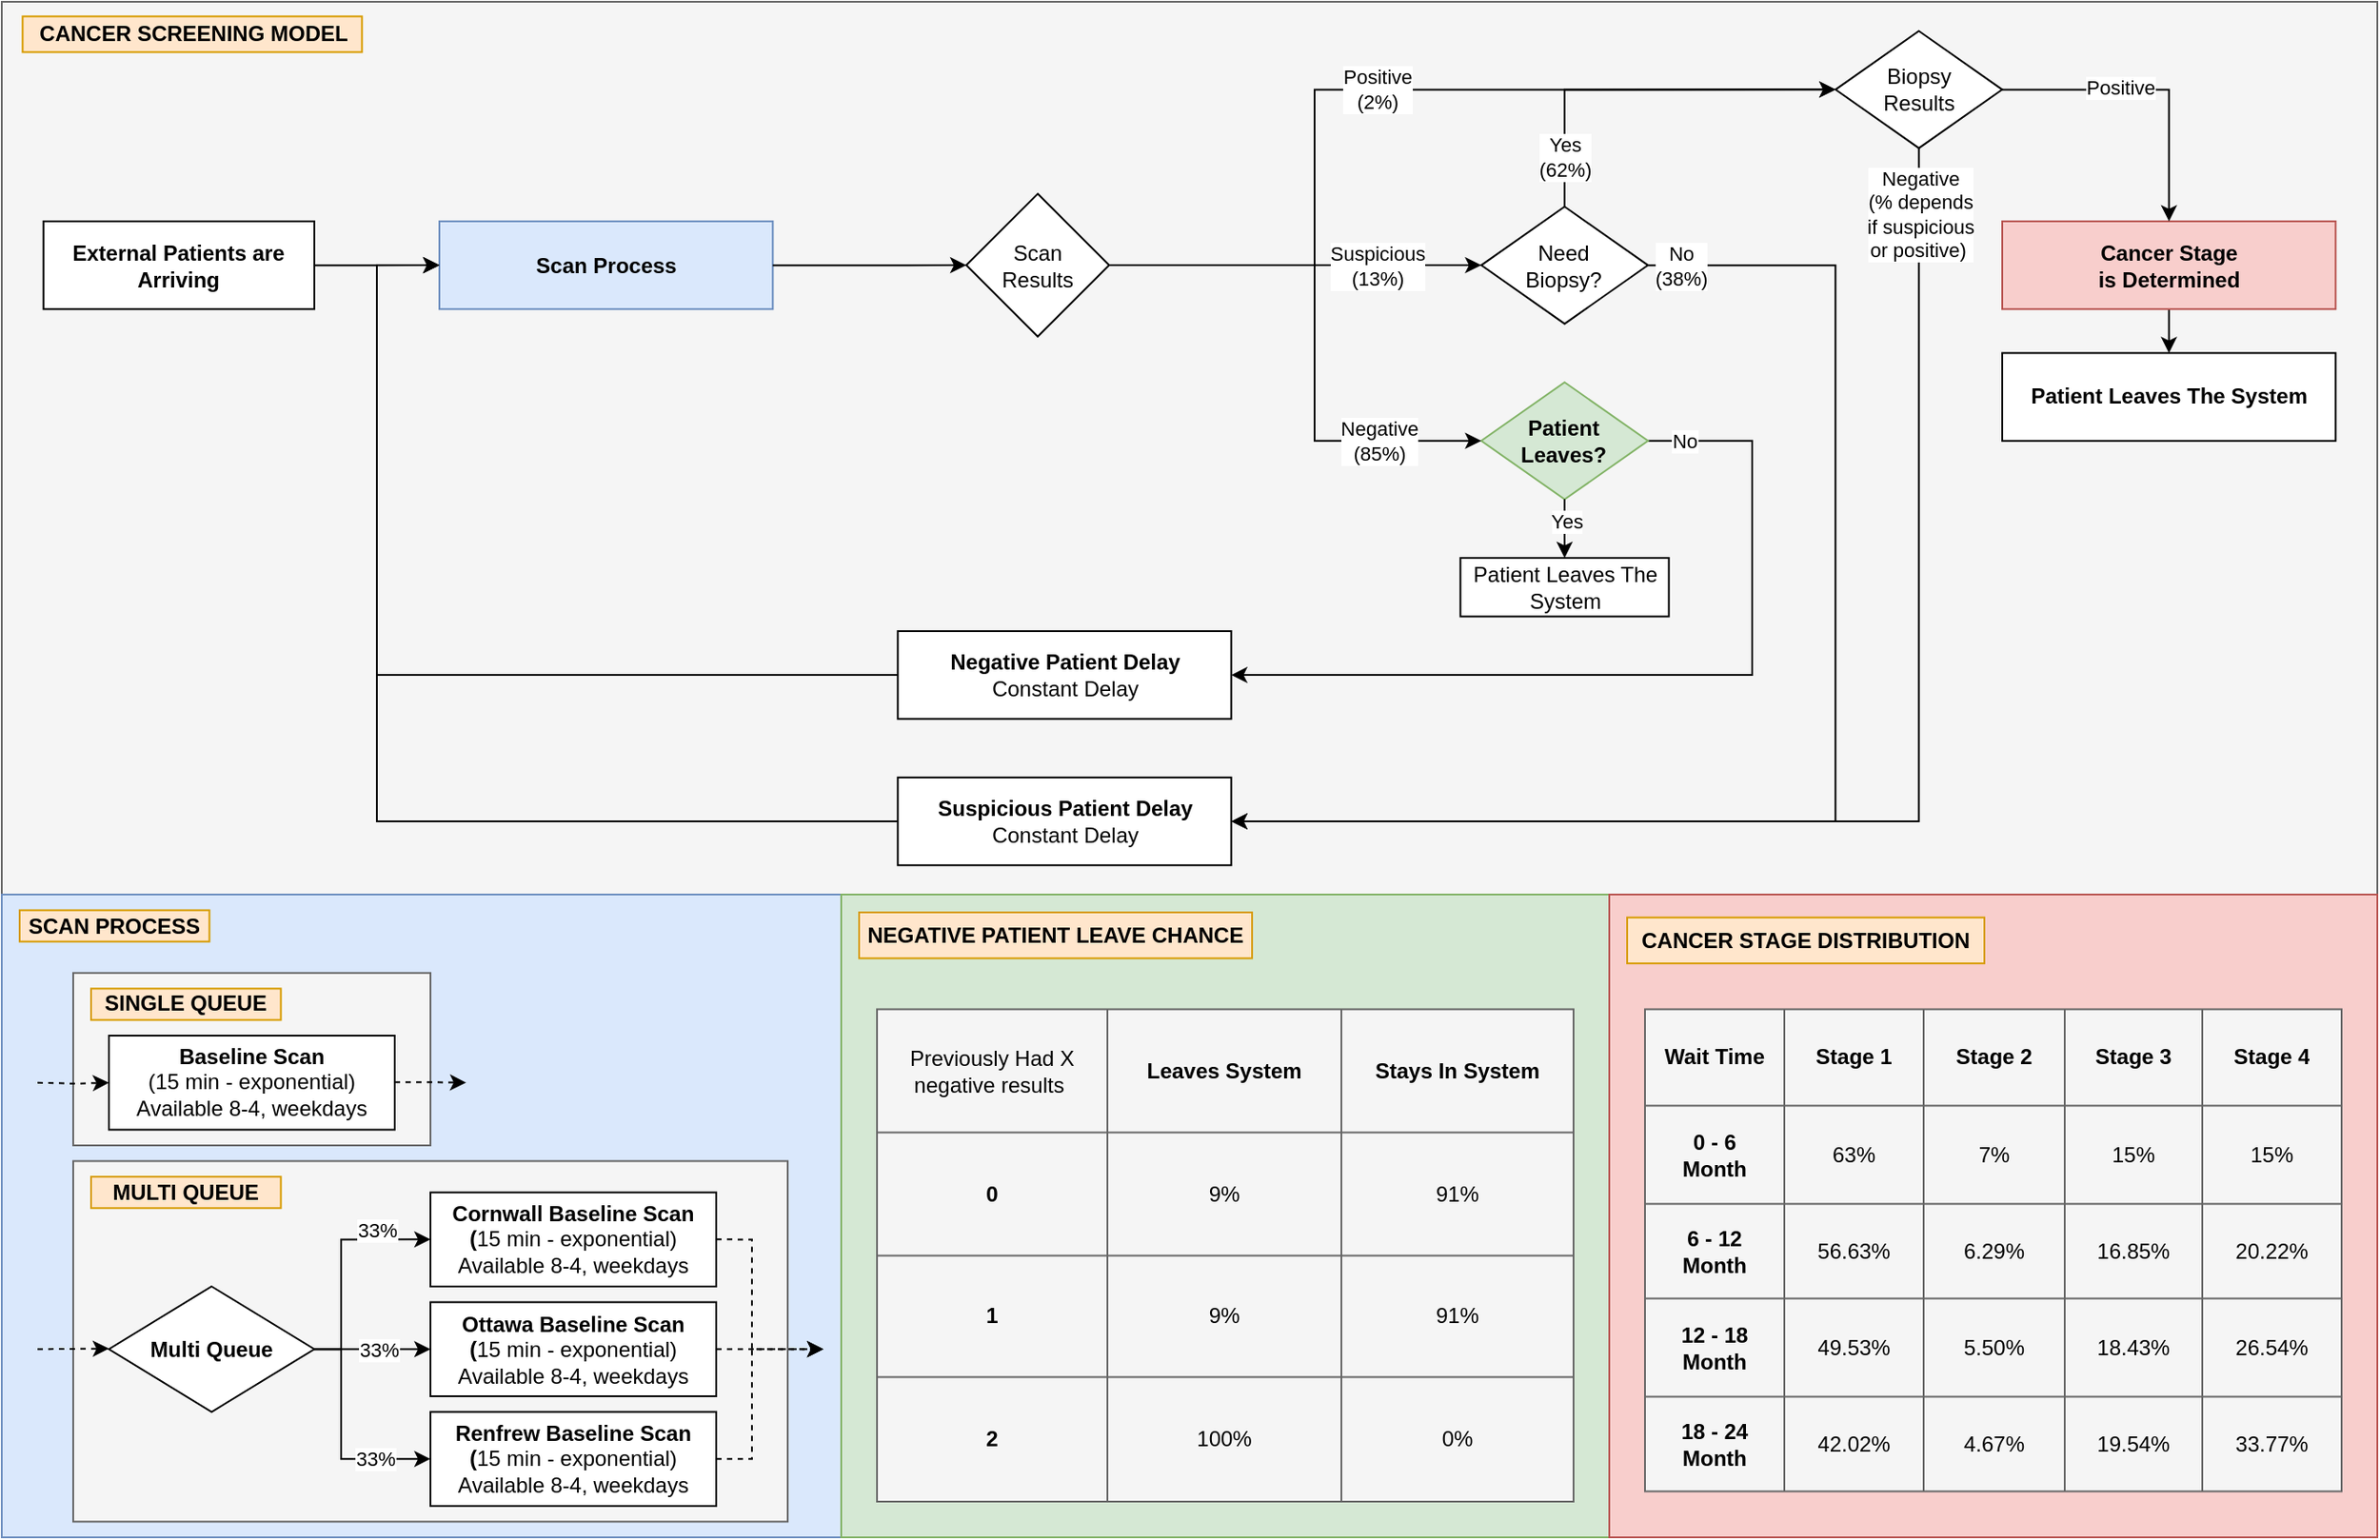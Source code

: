 <mxfile version="13.7.9" type="device"><diagram id="yL1Q_caE6NuE3TW4uoCL" name="Model Diagram"><mxGraphModel dx="2031" dy="1174" grid="1" gridSize="10" guides="1" tooltips="1" connect="1" arrows="1" fold="0" page="1" pageScale="1" pageWidth="827" pageHeight="1169" math="0" shadow="0"><root><mxCell id="bR3YDTQ_110zOMwnnhuL-0"/><mxCell id="bR3YDTQ_110zOMwnnhuL-1" value="Main Diagram" parent="bR3YDTQ_110zOMwnnhuL-0"/><mxCell id="Rii4U_53Q4y-ogLxGBRT-4" value="" style="group;fontStyle=0" vertex="1" connectable="0" parent="bR3YDTQ_110zOMwnnhuL-1"><mxGeometry width="1330" height="500" as="geometry"/></mxCell><mxCell id="usarLkO9cNO11pXRRiru-69" value="" style="rounded=0;whiteSpace=wrap;html=1;fillColor=#f5f5f5;strokeColor=#666666;fontColor=#333333;" parent="Rii4U_53Q4y-ogLxGBRT-4" vertex="1"><mxGeometry width="1330" height="500" as="geometry"/></mxCell><mxCell id="T541lZrVygMawvbCZZ3T-1" value="CANCER SCREENING MODEL" style="text;html=1;align=center;verticalAlign=middle;resizable=0;points=[];autosize=1;fontStyle=1;fillColor=#ffe6cc;strokeColor=#d79b00;" parent="Rii4U_53Q4y-ogLxGBRT-4" vertex="1"><mxGeometry x="11.667" y="8.197" width="190" height="20" as="geometry"/></mxCell><mxCell id="T541lZrVygMawvbCZZ3T-17" value="&lt;b&gt;Suspicious Patient Delay&lt;br&gt;&lt;/b&gt;Constant Delay" style="rounded=0;whiteSpace=wrap;html=1;" parent="Rii4U_53Q4y-ogLxGBRT-4" vertex="1"><mxGeometry x="501.667" y="434.426" width="186.667" height="49.18" as="geometry"/></mxCell><mxCell id="T541lZrVygMawvbCZZ3T-19" value="&lt;b&gt;Negative Patient Delay&lt;/b&gt;&lt;br&gt;Constant Delay" style="rounded=0;whiteSpace=wrap;html=1;" parent="Rii4U_53Q4y-ogLxGBRT-4" vertex="1"><mxGeometry x="501.667" y="352.459" width="186.667" height="49.18" as="geometry"/></mxCell><mxCell id="T541lZrVygMawvbCZZ3T-21" value="&lt;b&gt;External Patients are Arriving&lt;/b&gt;" style="rounded=0;whiteSpace=wrap;html=1;" parent="Rii4U_53Q4y-ogLxGBRT-4" vertex="1"><mxGeometry x="23.333" y="122.951" width="151.667" height="49.18" as="geometry"/></mxCell><mxCell id="v18x386kjnlDxlO4Nvp0-1" value="Scan Process" style="rounded=0;whiteSpace=wrap;html=1;fillColor=#dae8fc;strokeColor=#6c8ebf;fontStyle=1" parent="Rii4U_53Q4y-ogLxGBRT-4" vertex="1"><mxGeometry x="245.0" y="122.951" width="186.667" height="49.18" as="geometry"/></mxCell><mxCell id="T541lZrVygMawvbCZZ3T-20" style="edgeStyle=orthogonalEdgeStyle;rounded=0;orthogonalLoop=1;jettySize=auto;html=1;entryX=0;entryY=0.5;entryDx=0;entryDy=0;" parent="Rii4U_53Q4y-ogLxGBRT-4" source="T541lZrVygMawvbCZZ3T-21" target="v18x386kjnlDxlO4Nvp0-1" edge="1"><mxGeometry as="geometry"><mxPoint x="355.833" y="155.738" as="targetPoint"/></mxGeometry></mxCell><mxCell id="usarLkO9cNO11pXRRiru-49" value="" style="edgeStyle=orthogonalEdgeStyle;rounded=0;orthogonalLoop=1;jettySize=auto;html=1;entryX=1;entryY=0.5;entryDx=0;entryDy=0;" parent="Rii4U_53Q4y-ogLxGBRT-4" source="W647R3VMn2kVFAnrQs3t-24" target="T541lZrVygMawvbCZZ3T-19" edge="1"><mxGeometry as="geometry"><mxPoint x="991.667" y="245.902" as="targetPoint"/><Array as="points"><mxPoint x="980.0" y="245.902"/><mxPoint x="980.0" y="377.049"/></Array></mxGeometry></mxCell><mxCell id="usarLkO9cNO11pXRRiru-50" value="No" style="edgeLabel;html=1;align=center;verticalAlign=middle;resizable=0;points=[];" parent="usarLkO9cNO11pXRRiru-49" vertex="1" connectable="0"><mxGeometry x="-0.96" relative="1" as="geometry"><mxPoint x="10.29" as="offset"/></mxGeometry></mxCell><mxCell id="W647R3VMn2kVFAnrQs3t-24" value="Patient Leaves?" style="rhombus;whiteSpace=wrap;html=1;rounded=0;fontStyle=1;fillColor=#d5e8d4;strokeColor=#82b366;" parent="Rii4U_53Q4y-ogLxGBRT-4" vertex="1"><mxGeometry x="828.333" y="213.115" width="93.333" height="65.574" as="geometry"/></mxCell><mxCell id="W647R3VMn2kVFAnrQs3t-26" value="&lt;span style=&quot;font-weight: normal&quot;&gt;Need &lt;br&gt;Biopsy?&lt;/span&gt;" style="rhombus;whiteSpace=wrap;html=1;rounded=0;fontStyle=1;" parent="Rii4U_53Q4y-ogLxGBRT-4" vertex="1"><mxGeometry x="828.333" y="114.754" width="93.333" height="65.574" as="geometry"/></mxCell><mxCell id="usarLkO9cNO11pXRRiru-36" value="Patient Leaves The System" style="whiteSpace=wrap;html=1;rounded=0;fontStyle=1;" parent="Rii4U_53Q4y-ogLxGBRT-4" vertex="1"><mxGeometry x="1120" y="196.721" width="186.667" height="49.18" as="geometry"/></mxCell><mxCell id="usarLkO9cNO11pXRRiru-68" style="edgeStyle=orthogonalEdgeStyle;rounded=0;orthogonalLoop=1;jettySize=auto;html=1;" parent="Rii4U_53Q4y-ogLxGBRT-4" source="usarLkO9cNO11pXRRiru-37" target="usarLkO9cNO11pXRRiru-36" edge="1"><mxGeometry as="geometry"/></mxCell><mxCell id="usarLkO9cNO11pXRRiru-37" value="Cancer Stage&lt;br&gt;is Determined" style="whiteSpace=wrap;html=1;rounded=0;fontStyle=1;fillColor=#f8cecc;strokeColor=#b85450;" parent="Rii4U_53Q4y-ogLxGBRT-4" vertex="1"><mxGeometry x="1120" y="122.951" width="186.667" height="49.18" as="geometry"/></mxCell><mxCell id="usarLkO9cNO11pXRRiru-41" value="Patient Leaves The System" style="whiteSpace=wrap;html=1;rounded=0;fontStyle=0;" parent="Rii4U_53Q4y-ogLxGBRT-4" vertex="1"><mxGeometry x="816.667" y="311.475" width="116.667" height="32.787" as="geometry"/></mxCell><mxCell id="usarLkO9cNO11pXRRiru-43" style="edgeStyle=orthogonalEdgeStyle;rounded=0;orthogonalLoop=1;jettySize=auto;html=1;entryX=0;entryY=0.5;entryDx=0;entryDy=0;exitX=1;exitY=0.5;exitDx=0;exitDy=0;" parent="Rii4U_53Q4y-ogLxGBRT-4" source="Rii4U_53Q4y-ogLxGBRT-0" target="W647R3VMn2kVFAnrQs3t-24" edge="1"><mxGeometry as="geometry"><mxPoint x="781.667" y="213.115" as="targetPoint"/><Array as="points"><mxPoint x="735" y="147"/><mxPoint x="735" y="246"/></Array><mxPoint x="688.333" y="147.541" as="sourcePoint"/></mxGeometry></mxCell><mxCell id="usarLkO9cNO11pXRRiru-51" value="Negative&lt;br&gt;(85%)" style="edgeLabel;html=1;align=center;verticalAlign=middle;resizable=0;points=[];" parent="usarLkO9cNO11pXRRiru-43" vertex="1" connectable="0"><mxGeometry x="0.476" y="1" relative="1" as="geometry"><mxPoint x="22.59" y="0.97" as="offset"/></mxGeometry></mxCell><mxCell id="usarLkO9cNO11pXRRiru-44" style="edgeStyle=orthogonalEdgeStyle;rounded=0;orthogonalLoop=1;jettySize=auto;html=1;entryX=0;entryY=0.5;entryDx=0;entryDy=0;exitX=1;exitY=0.5;exitDx=0;exitDy=0;" parent="Rii4U_53Q4y-ogLxGBRT-4" source="Rii4U_53Q4y-ogLxGBRT-0" target="W647R3VMn2kVFAnrQs3t-26" edge="1"><mxGeometry as="geometry"><mxPoint x="781.667" y="147.541" as="targetPoint"/><mxPoint x="688.333" y="147.588" as="sourcePoint"/></mxGeometry></mxCell><mxCell id="usarLkO9cNO11pXRRiru-52" value="Suspicious&lt;br&gt;(13%)" style="edgeLabel;html=1;align=center;verticalAlign=middle;resizable=0;points=[];" parent="usarLkO9cNO11pXRRiru-44" vertex="1" connectable="0"><mxGeometry x="-0.181" y="1" relative="1" as="geometry"><mxPoint x="64.11" y="1" as="offset"/></mxGeometry></mxCell><mxCell id="usarLkO9cNO11pXRRiru-46" style="edgeStyle=orthogonalEdgeStyle;rounded=0;orthogonalLoop=1;jettySize=auto;html=1;entryX=0.5;entryY=0;entryDx=0;entryDy=0;" parent="Rii4U_53Q4y-ogLxGBRT-4" source="W647R3VMn2kVFAnrQs3t-24" target="usarLkO9cNO11pXRRiru-41" edge="1"><mxGeometry as="geometry"/></mxCell><mxCell id="usarLkO9cNO11pXRRiru-47" value="Yes" style="edgeLabel;html=1;align=center;verticalAlign=middle;resizable=0;points=[];" parent="usarLkO9cNO11pXRRiru-46" vertex="1" connectable="0"><mxGeometry x="-0.27" y="1" relative="1" as="geometry"><mxPoint as="offset"/></mxGeometry></mxCell><mxCell id="usarLkO9cNO11pXRRiru-53" style="edgeStyle=orthogonalEdgeStyle;rounded=0;orthogonalLoop=1;jettySize=auto;html=1;entryX=1;entryY=0.5;entryDx=0;entryDy=0;" parent="Rii4U_53Q4y-ogLxGBRT-4" source="W647R3VMn2kVFAnrQs3t-26" target="T541lZrVygMawvbCZZ3T-17" edge="1"><mxGeometry as="geometry"><mxPoint x="1026.667" y="442.623" as="targetPoint"/><Array as="points"><mxPoint x="1026.667" y="147.541"/><mxPoint x="1026.667" y="459.016"/></Array></mxGeometry></mxCell><mxCell id="usarLkO9cNO11pXRRiru-59" value="No&lt;br&gt;(38%)" style="edgeLabel;html=1;align=center;verticalAlign=middle;resizable=0;points=[];" parent="usarLkO9cNO11pXRRiru-53" vertex="1" connectable="0"><mxGeometry x="-0.872" relative="1" as="geometry"><mxPoint x="-30.83" as="offset"/></mxGeometry></mxCell><mxCell id="usarLkO9cNO11pXRRiru-54" style="edgeStyle=orthogonalEdgeStyle;rounded=0;orthogonalLoop=1;jettySize=auto;html=1;entryX=0;entryY=0.5;entryDx=0;entryDy=0;" parent="Rii4U_53Q4y-ogLxGBRT-4" source="W647R3VMn2kVFAnrQs3t-26" target="usarLkO9cNO11pXRRiru-57" edge="1"><mxGeometry as="geometry"><mxPoint x="956.667" y="81.967" as="targetPoint"/><Array as="points"><mxPoint x="875" y="49.18"/></Array></mxGeometry></mxCell><mxCell id="usarLkO9cNO11pXRRiru-61" value="Yes&lt;br&gt;(62%)" style="edgeLabel;html=1;align=center;verticalAlign=middle;resizable=0;points=[];" parent="usarLkO9cNO11pXRRiru-54" vertex="1" connectable="0"><mxGeometry x="-0.737" relative="1" as="geometry"><mxPoint as="offset"/></mxGeometry></mxCell><mxCell id="usarLkO9cNO11pXRRiru-62" style="edgeStyle=orthogonalEdgeStyle;rounded=0;orthogonalLoop=1;jettySize=auto;html=1;entryX=1;entryY=0.5;entryDx=0;entryDy=0;exitX=0.5;exitY=1;exitDx=0;exitDy=0;" parent="Rii4U_53Q4y-ogLxGBRT-4" source="usarLkO9cNO11pXRRiru-57" target="T541lZrVygMawvbCZZ3T-17" edge="1"><mxGeometry as="geometry"><Array as="points"><mxPoint x="1073.333" y="459.016"/></Array></mxGeometry></mxCell><mxCell id="usarLkO9cNO11pXRRiru-65" value="Negative&lt;br&gt;(% depends &lt;br&gt;if suspicious &lt;br&gt;or positive)&amp;nbsp;" style="edgeLabel;html=1;align=center;verticalAlign=middle;resizable=0;points=[];" parent="usarLkO9cNO11pXRRiru-62" vertex="1" connectable="0"><mxGeometry x="-0.874" y="3" relative="1" as="geometry"><mxPoint x="-3" y="-11.67" as="offset"/></mxGeometry></mxCell><mxCell id="usarLkO9cNO11pXRRiru-66" style="edgeStyle=orthogonalEdgeStyle;rounded=0;orthogonalLoop=1;jettySize=auto;html=1;" parent="Rii4U_53Q4y-ogLxGBRT-4" source="usarLkO9cNO11pXRRiru-57" target="usarLkO9cNO11pXRRiru-37" edge="1"><mxGeometry as="geometry"><Array as="points"><mxPoint x="1213.333" y="49.18"/></Array></mxGeometry></mxCell><mxCell id="usarLkO9cNO11pXRRiru-67" value="Positive" style="edgeLabel;html=1;align=center;verticalAlign=middle;resizable=0;points=[];" parent="usarLkO9cNO11pXRRiru-66" vertex="1" connectable="0"><mxGeometry x="-0.217" y="1" relative="1" as="geometry"><mxPoint as="offset"/></mxGeometry></mxCell><mxCell id="usarLkO9cNO11pXRRiru-57" value="Biopsy&lt;br&gt;Results" style="rhombus;whiteSpace=wrap;html=1;rounded=0;fontStyle=0;" parent="Rii4U_53Q4y-ogLxGBRT-4" vertex="1"><mxGeometry x="1026.667" y="16.393" width="93.333" height="65.574" as="geometry"/></mxCell><mxCell id="usarLkO9cNO11pXRRiru-63" style="edgeStyle=orthogonalEdgeStyle;rounded=0;orthogonalLoop=1;jettySize=auto;html=1;entryX=0;entryY=0.5;entryDx=0;entryDy=0;exitX=0;exitY=0.5;exitDx=0;exitDy=0;" parent="Rii4U_53Q4y-ogLxGBRT-4" source="T541lZrVygMawvbCZZ3T-19" target="v18x386kjnlDxlO4Nvp0-1" edge="1"><mxGeometry as="geometry"><Array as="points"><mxPoint x="210" y="377.049"/><mxPoint x="210" y="147.541"/></Array></mxGeometry></mxCell><mxCell id="usarLkO9cNO11pXRRiru-64" style="edgeStyle=orthogonalEdgeStyle;rounded=0;orthogonalLoop=1;jettySize=auto;html=1;entryX=0;entryY=0.5;entryDx=0;entryDy=0;exitX=0;exitY=0.5;exitDx=0;exitDy=0;" parent="Rii4U_53Q4y-ogLxGBRT-4" source="T541lZrVygMawvbCZZ3T-17" target="v18x386kjnlDxlO4Nvp0-1" edge="1"><mxGeometry as="geometry"><Array as="points"><mxPoint x="210" y="459.016"/><mxPoint x="210" y="147.541"/></Array></mxGeometry></mxCell><mxCell id="Rii4U_53Q4y-ogLxGBRT-0" value="Scan &lt;br&gt;Results" style="rhombus;whiteSpace=wrap;html=1;rounded=0;fontStyle=0;" vertex="1" parent="Rii4U_53Q4y-ogLxGBRT-4"><mxGeometry x="540.003" y="107.541" width="80" height="80" as="geometry"/></mxCell><mxCell id="Rii4U_53Q4y-ogLxGBRT-2" style="edgeStyle=orthogonalEdgeStyle;rounded=0;orthogonalLoop=1;jettySize=auto;html=1;entryX=0;entryY=0.5;entryDx=0;entryDy=0;" edge="1" parent="Rii4U_53Q4y-ogLxGBRT-4" source="v18x386kjnlDxlO4Nvp0-1" target="Rii4U_53Q4y-ogLxGBRT-0"><mxGeometry relative="1" as="geometry"/></mxCell><mxCell id="usarLkO9cNO11pXRRiru-45" style="edgeStyle=orthogonalEdgeStyle;rounded=0;orthogonalLoop=1;jettySize=auto;html=1;entryX=0;entryY=0.5;entryDx=0;entryDy=0;exitX=1;exitY=0.5;exitDx=0;exitDy=0;" parent="Rii4U_53Q4y-ogLxGBRT-4" source="Rii4U_53Q4y-ogLxGBRT-0" target="usarLkO9cNO11pXRRiru-57" edge="1"><mxGeometry as="geometry"><mxPoint x="956.667" y="81.967" as="targetPoint"/><Array as="points"><mxPoint x="735" y="147"/><mxPoint x="735" y="49"/></Array><mxPoint x="688.333" y="147.588" as="sourcePoint"/></mxGeometry></mxCell><mxCell id="usarLkO9cNO11pXRRiru-58" value="Positive&lt;br&gt;(2%)" style="edgeLabel;html=1;align=center;verticalAlign=middle;resizable=0;points=[];" parent="usarLkO9cNO11pXRRiru-45" vertex="1" connectable="0"><mxGeometry x="-0.102" y="-2" relative="1" as="geometry"><mxPoint x="21.17" y="-2.05" as="offset"/></mxGeometry></mxCell><object label="Scan Process" id="usarLkO9cNO11pXRRiru-1"><mxCell style="" parent="bR3YDTQ_110zOMwnnhuL-0"/></object><mxCell id="usarLkO9cNO11pXRRiru-74" value="" style="group" parent="usarLkO9cNO11pXRRiru-1" vertex="1" connectable="0"><mxGeometry y="500" width="470" height="360" as="geometry"/></mxCell><mxCell id="usarLkO9cNO11pXRRiru-72" value="" style="group" parent="usarLkO9cNO11pXRRiru-74" vertex="1" connectable="0"><mxGeometry width="470" height="360" as="geometry"/></mxCell><mxCell id="usarLkO9cNO11pXRRiru-6" value="" style="group;fillColor=#dae8fc;strokeColor=#6c8ebf;container=0;" parent="usarLkO9cNO11pXRRiru-72" vertex="1" connectable="0"><mxGeometry width="470" height="360" as="geometry"/></mxCell><object label="" usarLkO9cNO11pXRRiru-1="" id="W647R3VMn2kVFAnrQs3t-46"><mxCell style="rounded=0;whiteSpace=wrap;html=1;container=1;fillColor=#dae8fc;strokeColor=#6c8ebf;" parent="usarLkO9cNO11pXRRiru-72" vertex="1"><mxGeometry width="470" height="360" as="geometry"><mxRectangle width="50" height="40" as="alternateBounds"/></mxGeometry></mxCell></object><mxCell id="W647R3VMn2kVFAnrQs3t-52" value="SCAN PROCESS" style="text;html=1;strokeColor=#d79b00;fillColor=#ffe6cc;align=center;verticalAlign=middle;whiteSpace=wrap;rounded=0;fontStyle=1;" parent="W647R3VMn2kVFAnrQs3t-46" vertex="1"><mxGeometry x="10" y="8.78" width="106.25" height="17.561" as="geometry"/></mxCell><mxCell id="T541lZrVygMawvbCZZ3T-49" value="" style="rounded=0;whiteSpace=wrap;html=1;fillColor=#f5f5f5;strokeColor=#666666;fontColor=#333333;" parent="usarLkO9cNO11pXRRiru-72" vertex="1"><mxGeometry x="40" y="149.268" width="400" height="201.951" as="geometry"/></mxCell><mxCell id="AUiv-wTRhhMQgTxpcznM-1" value="&lt;b&gt;Renfrew Baseline Scan&lt;br&gt;(&lt;/b&gt;15 min - exponential)&lt;br&gt;Available 8-4, weekdays" style="rounded=0;whiteSpace=wrap;html=1;" parent="usarLkO9cNO11pXRRiru-72" vertex="1"><mxGeometry x="240" y="289.756" width="160" height="52.683" as="geometry"/></mxCell><mxCell id="AUiv-wTRhhMQgTxpcznM-9" value="&lt;b&gt;Multi Queue&lt;br&gt;&lt;/b&gt;" style="rhombus;whiteSpace=wrap;html=1;rounded=0;" parent="usarLkO9cNO11pXRRiru-72" vertex="1"><mxGeometry x="60" y="219.512" width="115" height="70.244" as="geometry"/></mxCell><mxCell id="AUiv-wTRhhMQgTxpcznM-11" value="&lt;b&gt;Cornwall Baseline Scan&lt;br&gt;(&lt;/b&gt;&lt;span&gt;15 min - exponential)&lt;/span&gt;&lt;br&gt;&lt;span&gt;Available 8-4, weekdays&lt;/span&gt;" style="whiteSpace=wrap;html=1;rounded=0;" parent="usarLkO9cNO11pXRRiru-72" vertex="1"><mxGeometry x="240" y="166.829" width="160" height="52.683" as="geometry"/></mxCell><mxCell id="AUiv-wTRhhMQgTxpcznM-13" value="&lt;b&gt;Ottawa Baseline Scan&lt;br&gt;(&lt;/b&gt;&lt;span&gt;15 min - exponential)&lt;/span&gt;&lt;br&gt;&lt;span&gt;Available 8-4, weekdays&lt;/span&gt;" style="whiteSpace=wrap;html=1;rounded=0;" parent="usarLkO9cNO11pXRRiru-72" vertex="1"><mxGeometry x="240" y="228.293" width="160" height="52.683" as="geometry"/></mxCell><mxCell id="AUiv-wTRhhMQgTxpcznM-3" style="edgeStyle=orthogonalEdgeStyle;rounded=0;orthogonalLoop=1;jettySize=auto;html=1;entryX=0;entryY=0.5;entryDx=0;entryDy=0;" parent="usarLkO9cNO11pXRRiru-72" source="AUiv-wTRhhMQgTxpcznM-9" target="AUiv-wTRhhMQgTxpcznM-1" edge="1"><mxGeometry x="-140" y="360" as="geometry"><Array as="points"><mxPoint x="190" y="254.634"/><mxPoint x="190" y="316.098"/></Array></mxGeometry></mxCell><mxCell id="AUiv-wTRhhMQgTxpcznM-4" value="33%" style="edgeLabel;html=1;align=center;verticalAlign=middle;resizable=0;points=[];" parent="AUiv-wTRhhMQgTxpcznM-3" vertex="1" connectable="0"><mxGeometry x="0.231" y="3" relative="1" as="geometry"><mxPoint x="16.97" y="2.18" as="offset"/></mxGeometry></mxCell><mxCell id="AUiv-wTRhhMQgTxpcznM-5" value="" style="edgeStyle=orthogonalEdgeStyle;rounded=0;orthogonalLoop=1;jettySize=auto;html=1;entryX=0;entryY=0.5;entryDx=0;entryDy=0;" parent="usarLkO9cNO11pXRRiru-72" source="AUiv-wTRhhMQgTxpcznM-9" target="AUiv-wTRhhMQgTxpcznM-11" edge="1"><mxGeometry x="-140" y="360" as="geometry"><Array as="points"><mxPoint x="190" y="254.634"/><mxPoint x="190" y="193.171"/></Array></mxGeometry></mxCell><mxCell id="AUiv-wTRhhMQgTxpcznM-6" value="33%" style="edgeLabel;html=1;align=center;verticalAlign=middle;resizable=0;points=[];" parent="AUiv-wTRhhMQgTxpcznM-5" vertex="1" connectable="0"><mxGeometry x="-0.42" y="-27" relative="1" as="geometry"><mxPoint x="-7.03" y="-45.67" as="offset"/></mxGeometry></mxCell><mxCell id="AUiv-wTRhhMQgTxpcznM-7" value="" style="edgeStyle=orthogonalEdgeStyle;rounded=0;orthogonalLoop=1;jettySize=auto;html=1;entryX=0;entryY=0.5;entryDx=0;entryDy=0;" parent="usarLkO9cNO11pXRRiru-72" source="AUiv-wTRhhMQgTxpcznM-9" target="AUiv-wTRhhMQgTxpcznM-13" edge="1"><mxGeometry x="-140" y="360" as="geometry"/></mxCell><mxCell id="AUiv-wTRhhMQgTxpcznM-8" value="33%" style="edgeLabel;html=1;align=center;verticalAlign=middle;resizable=0;points=[];" parent="AUiv-wTRhhMQgTxpcznM-7" vertex="1" connectable="0"><mxGeometry x="0.271" y="-1" relative="1" as="geometry"><mxPoint x="-6.14" y="-1" as="offset"/></mxGeometry></mxCell><mxCell id="W647R3VMn2kVFAnrQs3t-4" value="MULTI QUEUE" style="text;html=1;strokeColor=#d79b00;fillColor=#ffe6cc;align=center;verticalAlign=middle;whiteSpace=wrap;rounded=0;fontStyle=1;" parent="usarLkO9cNO11pXRRiru-72" vertex="1"><mxGeometry x="50" y="158.049" width="106.25" height="17.561" as="geometry"/></mxCell><mxCell id="W647R3VMn2kVFAnrQs3t-14" value="" style="edgeStyle=orthogonalEdgeStyle;rounded=0;orthogonalLoop=1;jettySize=auto;html=1;entryX=0;entryY=0.5;entryDx=0;entryDy=0;dashed=1;" parent="usarLkO9cNO11pXRRiru-72" edge="1"><mxGeometry x="-367.5" y="429.875" as="geometry"><mxPoint x="20" y="254.634" as="sourcePoint"/><mxPoint x="60" y="254.265" as="targetPoint"/><Array as="points"><mxPoint x="60" y="254.634"/></Array></mxGeometry></mxCell><mxCell id="W647R3VMn2kVFAnrQs3t-15" value="" style="edgeStyle=orthogonalEdgeStyle;rounded=0;orthogonalLoop=1;jettySize=auto;html=1;dashed=1;" parent="usarLkO9cNO11pXRRiru-72" edge="1"><mxGeometry x="152.5" y="368.78" as="geometry"><mxPoint x="400" y="193.171" as="sourcePoint"/><mxPoint x="460" y="254.617" as="targetPoint"/><Array as="points"><mxPoint x="420" y="193.153"/><mxPoint x="420" y="254.617"/><mxPoint x="450" y="254.617"/></Array></mxGeometry></mxCell><mxCell id="W647R3VMn2kVFAnrQs3t-16" value="" style="edgeStyle=orthogonalEdgeStyle;rounded=0;orthogonalLoop=1;jettySize=auto;html=1;dashed=1;" parent="usarLkO9cNO11pXRRiru-72" edge="1"><mxGeometry x="152.5" y="430.226" as="geometry"><mxPoint x="400" y="254.617" as="sourcePoint"/><mxPoint x="460" y="254.617" as="targetPoint"/></mxGeometry></mxCell><mxCell id="W647R3VMn2kVFAnrQs3t-17" value="" style="edgeStyle=orthogonalEdgeStyle;rounded=0;orthogonalLoop=1;jettySize=auto;html=1;dashed=1;" parent="usarLkO9cNO11pXRRiru-72" edge="1"><mxGeometry x="152.5" y="491.69" as="geometry"><mxPoint x="400" y="316.08" as="sourcePoint"/><mxPoint x="460" y="254.617" as="targetPoint"/><Array as="points"><mxPoint x="420" y="316.08"/><mxPoint x="420" y="254.617"/></Array></mxGeometry></mxCell><mxCell id="W647R3VMn2kVFAnrQs3t-1" value="" style="rounded=0;whiteSpace=wrap;html=1;fillColor=#f5f5f5;strokeColor=#666666;fontColor=#333333;" parent="usarLkO9cNO11pXRRiru-72" vertex="1"><mxGeometry x="40" y="43.902" width="200" height="96.585" as="geometry"/></mxCell><mxCell id="W647R3VMn2kVFAnrQs3t-0" value="&lt;b&gt;Baseline Scan&lt;/b&gt;&lt;br&gt;(15 min - exponential)&lt;br&gt;Available 8-4, weekdays" style="rounded=0;whiteSpace=wrap;html=1;" parent="usarLkO9cNO11pXRRiru-72" vertex="1"><mxGeometry x="60" y="79.024" width="160" height="52.683" as="geometry"/></mxCell><mxCell id="W647R3VMn2kVFAnrQs3t-5" value="SINGLE QUEUE" style="text;html=1;strokeColor=#d79b00;fillColor=#ffe6cc;align=center;verticalAlign=middle;whiteSpace=wrap;rounded=0;fontStyle=1;" parent="usarLkO9cNO11pXRRiru-72" vertex="1"><mxGeometry x="50" y="52.683" width="106.25" height="17.561" as="geometry"/></mxCell><mxCell id="W647R3VMn2kVFAnrQs3t-10" value="" style="edgeStyle=orthogonalEdgeStyle;rounded=0;orthogonalLoop=1;jettySize=auto;html=1;entryX=0;entryY=0.5;entryDx=0;entryDy=0;dashed=1;" parent="usarLkO9cNO11pXRRiru-72" target="W647R3VMn2kVFAnrQs3t-0" edge="1"><mxGeometry x="-367.5" y="280.976" as="geometry"><mxPoint x="20" y="105.366" as="sourcePoint"/><mxPoint x="12.5" y="114.146" as="targetPoint"/></mxGeometry></mxCell><mxCell id="W647R3VMn2kVFAnrQs3t-13" value="" style="edgeStyle=orthogonalEdgeStyle;rounded=0;orthogonalLoop=1;jettySize=auto;html=1;dashed=1;" parent="usarLkO9cNO11pXRRiru-72" edge="1"><mxGeometry x="-27.5" y="280.721" as="geometry"><mxPoint x="220" y="105.111" as="sourcePoint"/><mxPoint x="260" y="105.366" as="targetPoint"/><Array as="points"><mxPoint x="240" y="105.366"/><mxPoint x="260" y="105.366"/></Array></mxGeometry></mxCell><object label="Negative Patient Leave" id="NmwmEWwbCgRd7oIPlnDi-0"><mxCell style="" parent="bR3YDTQ_110zOMwnnhuL-0"/></object><mxCell id="usarLkO9cNO11pXRRiru-219" value="" style="group" parent="NmwmEWwbCgRd7oIPlnDi-0" vertex="1" connectable="0"><mxGeometry x="470" y="500" width="430" height="360" as="geometry"/></mxCell><mxCell id="usarLkO9cNO11pXRRiru-181" value="" style="rounded=0;whiteSpace=wrap;html=1;fillColor=#d5e8d4;strokeColor=#82b366;" parent="usarLkO9cNO11pXRRiru-219" vertex="1"><mxGeometry width="430" height="360" as="geometry"/></mxCell><mxCell id="usarLkO9cNO11pXRRiru-182" value="NEGATIVE PATIENT LEAVE CHANCE" style="text;html=1;strokeColor=#d79b00;fillColor=#ffe6cc;align=center;verticalAlign=middle;whiteSpace=wrap;rounded=0;fontStyle=1;" parent="usarLkO9cNO11pXRRiru-219" vertex="1"><mxGeometry x="10" y="10" width="220" height="25.71" as="geometry"/></mxCell><mxCell id="usarLkO9cNO11pXRRiru-183" value="" style="shape=table;html=1;whiteSpace=wrap;startSize=0;container=1;collapsible=0;childLayout=tableLayout;fillColor=#f5f5f5;strokeColor=#666666;fontColor=#333333;fontStyle=1" parent="usarLkO9cNO11pXRRiru-219" vertex="1"><mxGeometry x="20" y="64.29" width="390" height="275.71" as="geometry"/></mxCell><mxCell id="usarLkO9cNO11pXRRiru-214" style="shape=partialRectangle;html=1;whiteSpace=wrap;collapsible=0;dropTarget=0;pointerEvents=0;fillColor=none;top=0;left=0;bottom=0;right=0;points=[[0,0.5],[1,0.5]];portConstraint=eastwest;" parent="usarLkO9cNO11pXRRiru-183" vertex="1"><mxGeometry width="390" height="69" as="geometry"/></mxCell><mxCell id="usarLkO9cNO11pXRRiru-215" value="Previously Had X negative results&amp;nbsp;" style="shape=partialRectangle;html=1;whiteSpace=wrap;connectable=0;fillColor=none;top=0;left=0;bottom=0;right=0;overflow=hidden;" parent="usarLkO9cNO11pXRRiru-214" vertex="1"><mxGeometry width="129" height="69" as="geometry"/></mxCell><mxCell id="usarLkO9cNO11pXRRiru-216" value="Leaves System" style="shape=partialRectangle;html=1;whiteSpace=wrap;connectable=0;fillColor=none;top=0;left=0;bottom=0;right=0;overflow=hidden;fontStyle=1" parent="usarLkO9cNO11pXRRiru-214" vertex="1"><mxGeometry x="129" width="131" height="69" as="geometry"/></mxCell><mxCell id="usarLkO9cNO11pXRRiru-217" value="Stays In System" style="shape=partialRectangle;html=1;whiteSpace=wrap;connectable=0;fillColor=none;top=0;left=0;bottom=0;right=0;overflow=hidden;fontStyle=1" parent="usarLkO9cNO11pXRRiru-214" vertex="1"><mxGeometry x="260" width="130" height="69" as="geometry"/></mxCell><mxCell id="usarLkO9cNO11pXRRiru-184" value="" style="shape=partialRectangle;html=1;whiteSpace=wrap;collapsible=0;dropTarget=0;pointerEvents=0;fillColor=none;top=0;left=0;bottom=0;right=0;points=[[0,0.5],[1,0.5]];portConstraint=eastwest;" parent="usarLkO9cNO11pXRRiru-183" vertex="1"><mxGeometry y="69" width="390" height="69" as="geometry"/></mxCell><mxCell id="usarLkO9cNO11pXRRiru-185" value="0" style="shape=partialRectangle;html=1;whiteSpace=wrap;connectable=0;fillColor=none;top=0;left=0;bottom=0;right=0;overflow=hidden;fontStyle=1" parent="usarLkO9cNO11pXRRiru-184" vertex="1"><mxGeometry width="129" height="69" as="geometry"/></mxCell><mxCell id="usarLkO9cNO11pXRRiru-186" value="9%" style="shape=partialRectangle;html=1;whiteSpace=wrap;connectable=0;fillColor=none;top=0;left=0;bottom=0;right=0;overflow=hidden;" parent="usarLkO9cNO11pXRRiru-184" vertex="1"><mxGeometry x="129" width="131" height="69" as="geometry"/></mxCell><mxCell id="usarLkO9cNO11pXRRiru-187" value="91%" style="shape=partialRectangle;html=1;whiteSpace=wrap;connectable=0;fillColor=none;top=0;left=0;bottom=0;right=0;overflow=hidden;" parent="usarLkO9cNO11pXRRiru-184" vertex="1"><mxGeometry x="260" width="130" height="69" as="geometry"/></mxCell><mxCell id="usarLkO9cNO11pXRRiru-199" style="shape=partialRectangle;html=1;whiteSpace=wrap;collapsible=0;dropTarget=0;pointerEvents=0;fillColor=none;top=0;left=0;bottom=0;right=0;points=[[0,0.5],[1,0.5]];portConstraint=eastwest;" parent="usarLkO9cNO11pXRRiru-183" vertex="1"><mxGeometry y="138" width="390" height="68" as="geometry"/></mxCell><mxCell id="usarLkO9cNO11pXRRiru-200" value="1" style="shape=partialRectangle;html=1;whiteSpace=wrap;connectable=0;fillColor=none;top=0;left=0;bottom=0;right=0;overflow=hidden;fontStyle=1" parent="usarLkO9cNO11pXRRiru-199" vertex="1"><mxGeometry width="129" height="68" as="geometry"/></mxCell><mxCell id="usarLkO9cNO11pXRRiru-201" value="9%" style="shape=partialRectangle;html=1;whiteSpace=wrap;connectable=0;fillColor=none;top=0;left=0;bottom=0;right=0;overflow=hidden;" parent="usarLkO9cNO11pXRRiru-199" vertex="1"><mxGeometry x="129" width="131" height="68" as="geometry"/></mxCell><mxCell id="usarLkO9cNO11pXRRiru-202" value="91%" style="shape=partialRectangle;html=1;whiteSpace=wrap;connectable=0;fillColor=none;top=0;left=0;bottom=0;right=0;overflow=hidden;" parent="usarLkO9cNO11pXRRiru-199" vertex="1"><mxGeometry x="260" width="130" height="68" as="geometry"/></mxCell><mxCell id="usarLkO9cNO11pXRRiru-188" value="" style="shape=partialRectangle;html=1;whiteSpace=wrap;collapsible=0;dropTarget=0;pointerEvents=0;fillColor=none;top=0;left=0;bottom=0;right=0;points=[[0,0.5],[1,0.5]];portConstraint=eastwest;" parent="usarLkO9cNO11pXRRiru-183" vertex="1"><mxGeometry y="206" width="390" height="70" as="geometry"/></mxCell><mxCell id="usarLkO9cNO11pXRRiru-189" value="2" style="shape=partialRectangle;html=1;whiteSpace=wrap;connectable=0;fillColor=none;top=0;left=0;bottom=0;right=0;overflow=hidden;fontStyle=1" parent="usarLkO9cNO11pXRRiru-188" vertex="1"><mxGeometry width="129" height="70" as="geometry"/></mxCell><mxCell id="usarLkO9cNO11pXRRiru-190" value="100%" style="shape=partialRectangle;html=1;whiteSpace=wrap;connectable=0;fillColor=none;top=0;left=0;bottom=0;right=0;overflow=hidden;" parent="usarLkO9cNO11pXRRiru-188" vertex="1"><mxGeometry x="129" width="131" height="70" as="geometry"/></mxCell><mxCell id="usarLkO9cNO11pXRRiru-191" value="0%" style="shape=partialRectangle;html=1;whiteSpace=wrap;connectable=0;fillColor=none;top=0;left=0;bottom=0;right=0;overflow=hidden;" parent="usarLkO9cNO11pXRRiru-188" vertex="1"><mxGeometry x="260" width="130" height="70" as="geometry"/></mxCell><object label="Cancer Stage" id="NmwmEWwbCgRd7oIPlnDi-61"><mxCell style="" parent="bR3YDTQ_110zOMwnnhuL-0"/></object><mxCell id="NmwmEWwbCgRd7oIPlnDi-122" value="" style="group" parent="NmwmEWwbCgRd7oIPlnDi-61" vertex="1" connectable="0"><mxGeometry x="900" y="500" width="430" height="360" as="geometry"/></mxCell><mxCell id="usarLkO9cNO11pXRRiru-260" value="" style="group" parent="NmwmEWwbCgRd7oIPlnDi-122" vertex="1" connectable="0"><mxGeometry width="430" height="360" as="geometry"/></mxCell><mxCell id="usarLkO9cNO11pXRRiru-222" value="" style="rounded=0;whiteSpace=wrap;html=1;fillColor=#f8cecc;strokeColor=#b85450;" parent="usarLkO9cNO11pXRRiru-260" vertex="1"><mxGeometry width="430" height="360" as="geometry"/></mxCell><mxCell id="usarLkO9cNO11pXRRiru-223" value="CANCER STAGE DISTRIBUTION" style="text;html=1;strokeColor=#d79b00;fillColor=#ffe6cc;align=center;verticalAlign=middle;whiteSpace=wrap;rounded=0;fontStyle=1;" parent="usarLkO9cNO11pXRRiru-260" vertex="1"><mxGeometry x="10" y="12.857" width="200" height="25.714" as="geometry"/></mxCell><mxCell id="usarLkO9cNO11pXRRiru-224" value="" style="shape=table;html=1;whiteSpace=wrap;startSize=0;container=1;collapsible=0;childLayout=tableLayout;fillColor=#f5f5f5;strokeColor=#666666;fontColor=#333333;fontStyle=1" parent="usarLkO9cNO11pXRRiru-260" vertex="1"><mxGeometry x="20" y="64.286" width="390" height="270" as="geometry"/></mxCell><mxCell id="usarLkO9cNO11pXRRiru-225" style="shape=partialRectangle;html=1;whiteSpace=wrap;collapsible=0;dropTarget=0;pointerEvents=0;fillColor=none;top=0;left=0;bottom=0;right=0;points=[[0,0.5],[1,0.5]];portConstraint=eastwest;" parent="usarLkO9cNO11pXRRiru-224" vertex="1"><mxGeometry width="390" height="54" as="geometry"/></mxCell><mxCell id="usarLkO9cNO11pXRRiru-226" value="Wait Time" style="shape=partialRectangle;html=1;whiteSpace=wrap;connectable=0;fillColor=none;top=0;left=0;bottom=0;right=0;overflow=hidden;fontStyle=1" parent="usarLkO9cNO11pXRRiru-225" vertex="1"><mxGeometry width="78" height="54" as="geometry"/></mxCell><mxCell id="usarLkO9cNO11pXRRiru-227" value="Stage 1" style="shape=partialRectangle;html=1;whiteSpace=wrap;connectable=0;fillColor=none;top=0;left=0;bottom=0;right=0;overflow=hidden;fontStyle=1" parent="usarLkO9cNO11pXRRiru-225" vertex="1"><mxGeometry x="78" width="78" height="54" as="geometry"/></mxCell><mxCell id="usarLkO9cNO11pXRRiru-228" value="Stage 2" style="shape=partialRectangle;html=1;whiteSpace=wrap;connectable=0;fillColor=none;top=0;left=0;bottom=0;right=0;overflow=hidden;fontStyle=1" parent="usarLkO9cNO11pXRRiru-225" vertex="1"><mxGeometry x="156" width="79" height="54" as="geometry"/></mxCell><mxCell id="usarLkO9cNO11pXRRiru-229" value="Stage 3" style="shape=partialRectangle;html=1;whiteSpace=wrap;connectable=0;fillColor=none;top=0;left=0;bottom=0;right=0;overflow=hidden;fontStyle=1" parent="usarLkO9cNO11pXRRiru-225" vertex="1"><mxGeometry x="235" width="77" height="54" as="geometry"/></mxCell><mxCell id="usarLkO9cNO11pXRRiru-255" value="Stage 4" style="shape=partialRectangle;html=1;whiteSpace=wrap;connectable=0;fillColor=none;top=0;left=0;bottom=0;right=0;overflow=hidden;fontStyle=1" parent="usarLkO9cNO11pXRRiru-225" vertex="1"><mxGeometry x="312" width="78" height="54" as="geometry"/></mxCell><mxCell id="usarLkO9cNO11pXRRiru-230" value="" style="shape=partialRectangle;html=1;whiteSpace=wrap;collapsible=0;dropTarget=0;pointerEvents=0;fillColor=none;top=0;left=0;bottom=0;right=0;points=[[0,0.5],[1,0.5]];portConstraint=eastwest;" parent="usarLkO9cNO11pXRRiru-224" vertex="1"><mxGeometry y="54" width="390" height="55" as="geometry"/></mxCell><mxCell id="usarLkO9cNO11pXRRiru-231" value="0 - 6 &lt;br&gt;Month" style="shape=partialRectangle;html=1;whiteSpace=wrap;connectable=0;fillColor=none;top=0;left=0;bottom=0;right=0;overflow=hidden;fontStyle=1" parent="usarLkO9cNO11pXRRiru-230" vertex="1"><mxGeometry width="78" height="55" as="geometry"/></mxCell><mxCell id="usarLkO9cNO11pXRRiru-232" value="63%" style="shape=partialRectangle;html=1;whiteSpace=wrap;connectable=0;fillColor=none;top=0;left=0;bottom=0;right=0;overflow=hidden;" parent="usarLkO9cNO11pXRRiru-230" vertex="1"><mxGeometry x="78" width="78" height="55" as="geometry"/></mxCell><mxCell id="usarLkO9cNO11pXRRiru-233" value="7%" style="shape=partialRectangle;html=1;whiteSpace=wrap;connectable=0;fillColor=none;top=0;left=0;bottom=0;right=0;overflow=hidden;" parent="usarLkO9cNO11pXRRiru-230" vertex="1"><mxGeometry x="156" width="79" height="55" as="geometry"/></mxCell><mxCell id="usarLkO9cNO11pXRRiru-234" value="15%" style="shape=partialRectangle;html=1;whiteSpace=wrap;connectable=0;fillColor=none;top=0;left=0;bottom=0;right=0;overflow=hidden;" parent="usarLkO9cNO11pXRRiru-230" vertex="1"><mxGeometry x="235" width="77" height="55" as="geometry"/></mxCell><mxCell id="usarLkO9cNO11pXRRiru-256" value="15%" style="shape=partialRectangle;html=1;whiteSpace=wrap;connectable=0;fillColor=none;top=0;left=0;bottom=0;right=0;overflow=hidden;" parent="usarLkO9cNO11pXRRiru-230" vertex="1"><mxGeometry x="312" width="78" height="55" as="geometry"/></mxCell><mxCell id="usarLkO9cNO11pXRRiru-235" style="shape=partialRectangle;html=1;whiteSpace=wrap;collapsible=0;dropTarget=0;pointerEvents=0;fillColor=none;top=0;left=0;bottom=0;right=0;points=[[0,0.5],[1,0.5]];portConstraint=eastwest;" parent="usarLkO9cNO11pXRRiru-224" vertex="1"><mxGeometry y="109" width="390" height="53" as="geometry"/></mxCell><mxCell id="usarLkO9cNO11pXRRiru-236" value="6 - 12 &lt;br&gt;Month" style="shape=partialRectangle;html=1;whiteSpace=wrap;connectable=0;fillColor=none;top=0;left=0;bottom=0;right=0;overflow=hidden;fontStyle=1" parent="usarLkO9cNO11pXRRiru-235" vertex="1"><mxGeometry width="78" height="53" as="geometry"/></mxCell><mxCell id="usarLkO9cNO11pXRRiru-237" value="56.63%" style="shape=partialRectangle;html=1;whiteSpace=wrap;connectable=0;fillColor=none;top=0;left=0;bottom=0;right=0;overflow=hidden;" parent="usarLkO9cNO11pXRRiru-235" vertex="1"><mxGeometry x="78" width="78" height="53" as="geometry"/></mxCell><mxCell id="usarLkO9cNO11pXRRiru-238" value="6.29%" style="shape=partialRectangle;html=1;whiteSpace=wrap;connectable=0;fillColor=none;top=0;left=0;bottom=0;right=0;overflow=hidden;" parent="usarLkO9cNO11pXRRiru-235" vertex="1"><mxGeometry x="156" width="79" height="53" as="geometry"/></mxCell><mxCell id="usarLkO9cNO11pXRRiru-239" value="16.85%" style="shape=partialRectangle;html=1;whiteSpace=wrap;connectable=0;fillColor=none;top=0;left=0;bottom=0;right=0;overflow=hidden;" parent="usarLkO9cNO11pXRRiru-235" vertex="1"><mxGeometry x="235" width="77" height="53" as="geometry"/></mxCell><mxCell id="usarLkO9cNO11pXRRiru-257" value="20.22%" style="shape=partialRectangle;html=1;whiteSpace=wrap;connectable=0;fillColor=none;top=0;left=0;bottom=0;right=0;overflow=hidden;" parent="usarLkO9cNO11pXRRiru-235" vertex="1"><mxGeometry x="312" width="78" height="53" as="geometry"/></mxCell><mxCell id="usarLkO9cNO11pXRRiru-240" value="" style="shape=partialRectangle;html=1;whiteSpace=wrap;collapsible=0;dropTarget=0;pointerEvents=0;fillColor=none;top=0;left=0;bottom=0;right=0;points=[[0,0.5],[1,0.5]];portConstraint=eastwest;" parent="usarLkO9cNO11pXRRiru-224" vertex="1"><mxGeometry y="162" width="390" height="55" as="geometry"/></mxCell><mxCell id="usarLkO9cNO11pXRRiru-241" value="12 - 18 Month" style="shape=partialRectangle;html=1;whiteSpace=wrap;connectable=0;fillColor=none;top=0;left=0;bottom=0;right=0;overflow=hidden;fontStyle=1" parent="usarLkO9cNO11pXRRiru-240" vertex="1"><mxGeometry width="78" height="55" as="geometry"/></mxCell><mxCell id="usarLkO9cNO11pXRRiru-242" value="49.53%" style="shape=partialRectangle;html=1;whiteSpace=wrap;connectable=0;fillColor=none;top=0;left=0;bottom=0;right=0;overflow=hidden;" parent="usarLkO9cNO11pXRRiru-240" vertex="1"><mxGeometry x="78" width="78" height="55" as="geometry"/></mxCell><mxCell id="usarLkO9cNO11pXRRiru-243" value="5.50%" style="shape=partialRectangle;html=1;whiteSpace=wrap;connectable=0;fillColor=none;top=0;left=0;bottom=0;right=0;overflow=hidden;" parent="usarLkO9cNO11pXRRiru-240" vertex="1"><mxGeometry x="156" width="79" height="55" as="geometry"/></mxCell><mxCell id="usarLkO9cNO11pXRRiru-244" value="18.43%" style="shape=partialRectangle;html=1;whiteSpace=wrap;connectable=0;fillColor=none;top=0;left=0;bottom=0;right=0;overflow=hidden;" parent="usarLkO9cNO11pXRRiru-240" vertex="1"><mxGeometry x="235" width="77" height="55" as="geometry"/></mxCell><mxCell id="usarLkO9cNO11pXRRiru-258" value="26.54%" style="shape=partialRectangle;html=1;whiteSpace=wrap;connectable=0;fillColor=none;top=0;left=0;bottom=0;right=0;overflow=hidden;" parent="usarLkO9cNO11pXRRiru-240" vertex="1"><mxGeometry x="312" width="78" height="55" as="geometry"/></mxCell><mxCell id="usarLkO9cNO11pXRRiru-245" value="" style="shape=partialRectangle;html=1;whiteSpace=wrap;collapsible=0;dropTarget=0;pointerEvents=0;fillColor=none;top=0;left=0;bottom=0;right=0;points=[[0,0.5],[1,0.5]];portConstraint=eastwest;" parent="usarLkO9cNO11pXRRiru-224" vertex="1"><mxGeometry y="217" width="390" height="53" as="geometry"/></mxCell><mxCell id="usarLkO9cNO11pXRRiru-246" value="18 - 24 Month" style="shape=partialRectangle;html=1;whiteSpace=wrap;connectable=0;fillColor=none;top=0;left=0;bottom=0;right=0;overflow=hidden;fontStyle=1" parent="usarLkO9cNO11pXRRiru-245" vertex="1"><mxGeometry width="78" height="53" as="geometry"/></mxCell><mxCell id="usarLkO9cNO11pXRRiru-247" value="42.02%" style="shape=partialRectangle;html=1;whiteSpace=wrap;connectable=0;fillColor=none;top=0;left=0;bottom=0;right=0;overflow=hidden;" parent="usarLkO9cNO11pXRRiru-245" vertex="1"><mxGeometry x="78" width="78" height="53" as="geometry"/></mxCell><mxCell id="usarLkO9cNO11pXRRiru-248" value="4.67%" style="shape=partialRectangle;html=1;whiteSpace=wrap;connectable=0;fillColor=none;top=0;left=0;bottom=0;right=0;overflow=hidden;" parent="usarLkO9cNO11pXRRiru-245" vertex="1"><mxGeometry x="156" width="79" height="53" as="geometry"/></mxCell><mxCell id="usarLkO9cNO11pXRRiru-249" value="19.54%" style="shape=partialRectangle;html=1;whiteSpace=wrap;connectable=0;fillColor=none;top=0;left=0;bottom=0;right=0;overflow=hidden;" parent="usarLkO9cNO11pXRRiru-245" vertex="1"><mxGeometry x="235" width="77" height="53" as="geometry"/></mxCell><mxCell id="usarLkO9cNO11pXRRiru-259" value="33.77%" style="shape=partialRectangle;html=1;whiteSpace=wrap;connectable=0;fillColor=none;top=0;left=0;bottom=0;right=0;overflow=hidden;" parent="usarLkO9cNO11pXRRiru-245" vertex="1"><mxGeometry x="312" width="78" height="53" as="geometry"/></mxCell></root></mxGraphModel></diagram></mxfile>